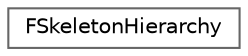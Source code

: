 digraph "类继承关系图"
{
 // INTERACTIVE_SVG=YES
 // LATEX_PDF_SIZE
  bgcolor="transparent";
  edge [fontname=Helvetica,fontsize=10,labelfontname=Helvetica,labelfontsize=10];
  node [fontname=Helvetica,fontsize=10,shape=box,height=0.2,width=0.4];
  rankdir="LR";
  Node0 [id="Node000000",label="FSkeletonHierarchy",height=0.2,width=0.4,color="grey40", fillcolor="white", style="filled",URL="$d4/dc5/structFSkeletonHierarchy.html",tooltip=" "];
}
